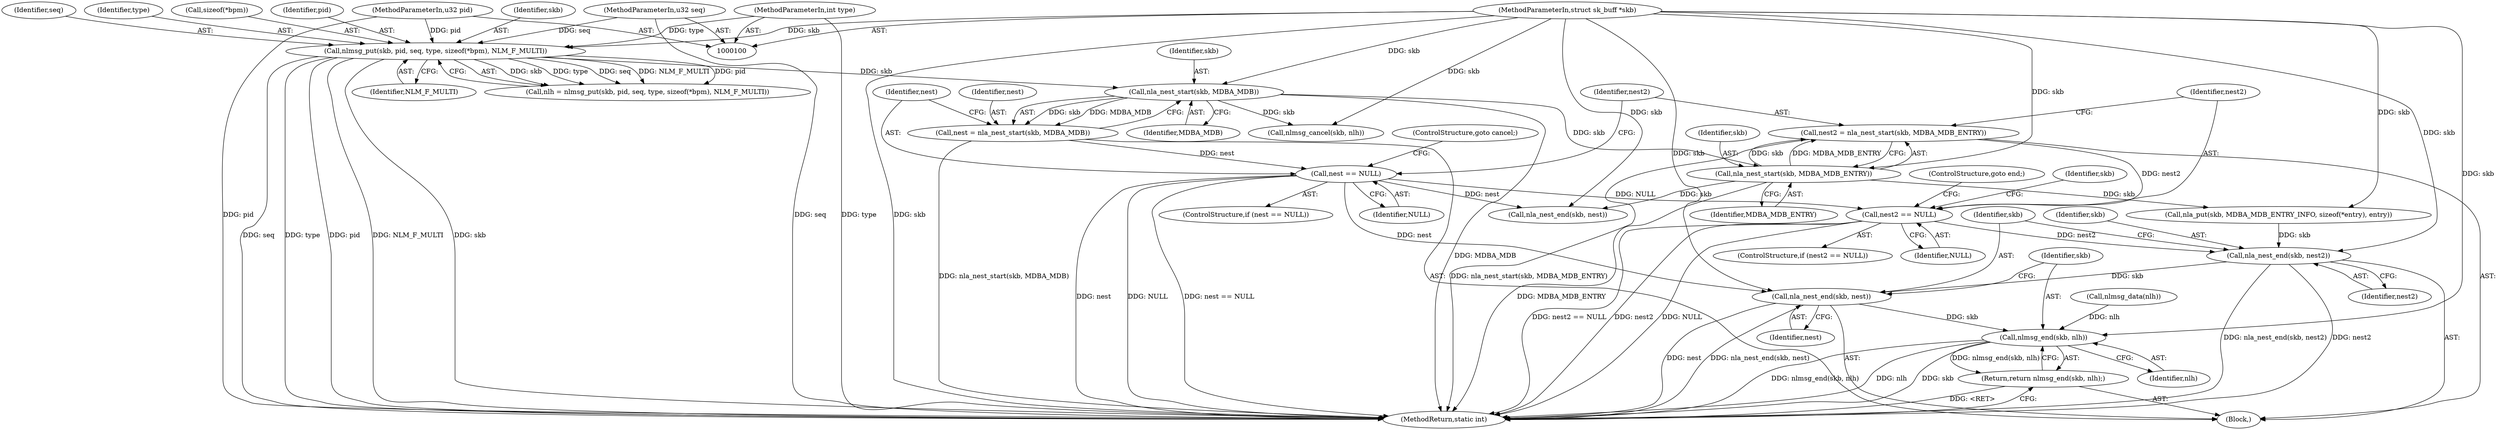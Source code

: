 digraph "0_linux_c085c49920b2f900ba716b4ca1c1a55ece9872cc_2@pointer" {
"1000168" [label="(Call,nest2 == NULL)"];
"1000162" [label="(Call,nest2 = nla_nest_start(skb, MDBA_MDB_ENTRY))"];
"1000164" [label="(Call,nla_nest_start(skb, MDBA_MDB_ENTRY))"];
"1000154" [label="(Call,nla_nest_start(skb, MDBA_MDB))"];
"1000115" [label="(Call,nlmsg_put(skb, pid, seq, type, sizeof(*bpm), NLM_F_MULTI))"];
"1000101" [label="(MethodParameterIn,struct sk_buff *skb)"];
"1000104" [label="(MethodParameterIn,u32 pid)"];
"1000105" [label="(MethodParameterIn,u32 seq)"];
"1000106" [label="(MethodParameterIn,int type)"];
"1000158" [label="(Call,nest == NULL)"];
"1000152" [label="(Call,nest = nla_nest_start(skb, MDBA_MDB))"];
"1000181" [label="(Call,nla_nest_end(skb, nest2))"];
"1000184" [label="(Call,nla_nest_end(skb, nest))"];
"1000188" [label="(Call,nlmsg_end(skb, nlh))"];
"1000187" [label="(Return,return nlmsg_end(skb, nlh);)"];
"1000160" [label="(Identifier,NULL)"];
"1000104" [label="(MethodParameterIn,u32 pid)"];
"1000153" [label="(Identifier,nest)"];
"1000185" [label="(Identifier,skb)"];
"1000157" [label="(ControlStructure,if (nest == NULL))"];
"1000187" [label="(Return,return nlmsg_end(skb, nlh);)"];
"1000158" [label="(Call,nest == NULL)"];
"1000183" [label="(Identifier,nest2)"];
"1000113" [label="(Call,nlh = nlmsg_put(skb, pid, seq, type, sizeof(*bpm), NLM_F_MULTI))"];
"1000132" [label="(Call,nlmsg_data(nlh))"];
"1000106" [label="(MethodParameterIn,int type)"];
"1000105" [label="(MethodParameterIn,u32 seq)"];
"1000168" [label="(Call,nest2 == NULL)"];
"1000164" [label="(Call,nla_nest_start(skb, MDBA_MDB_ENTRY))"];
"1000115" [label="(Call,nlmsg_put(skb, pid, seq, type, sizeof(*bpm), NLM_F_MULTI))"];
"1000162" [label="(Call,nest2 = nla_nest_start(skb, MDBA_MDB_ENTRY))"];
"1000171" [label="(ControlStructure,goto end;)"];
"1000202" [label="(MethodReturn,static int)"];
"1000196" [label="(Call,nlmsg_cancel(skb, nlh))"];
"1000169" [label="(Identifier,nest2)"];
"1000116" [label="(Identifier,skb)"];
"1000101" [label="(MethodParameterIn,struct sk_buff *skb)"];
"1000161" [label="(ControlStructure,goto cancel;)"];
"1000118" [label="(Identifier,seq)"];
"1000190" [label="(Identifier,nlh)"];
"1000156" [label="(Identifier,MDBA_MDB)"];
"1000174" [label="(Identifier,skb)"];
"1000188" [label="(Call,nlmsg_end(skb, nlh))"];
"1000181" [label="(Call,nla_nest_end(skb, nest2))"];
"1000119" [label="(Identifier,type)"];
"1000120" [label="(Call,sizeof(*bpm))"];
"1000184" [label="(Call,nla_nest_end(skb, nest))"];
"1000159" [label="(Identifier,nest)"];
"1000117" [label="(Identifier,pid)"];
"1000163" [label="(Identifier,nest2)"];
"1000154" [label="(Call,nla_nest_start(skb, MDBA_MDB))"];
"1000155" [label="(Identifier,skb)"];
"1000108" [label="(Block,)"];
"1000123" [label="(Identifier,NLM_F_MULTI)"];
"1000166" [label="(Identifier,MDBA_MDB_ENTRY)"];
"1000152" [label="(Call,nest = nla_nest_start(skb, MDBA_MDB))"];
"1000182" [label="(Identifier,skb)"];
"1000165" [label="(Identifier,skb)"];
"1000189" [label="(Identifier,skb)"];
"1000170" [label="(Identifier,NULL)"];
"1000173" [label="(Call,nla_put(skb, MDBA_MDB_ENTRY_INFO, sizeof(*entry), entry))"];
"1000186" [label="(Identifier,nest)"];
"1000167" [label="(ControlStructure,if (nest2 == NULL))"];
"1000192" [label="(Call,nla_nest_end(skb, nest))"];
"1000168" -> "1000167"  [label="AST: "];
"1000168" -> "1000170"  [label="CFG: "];
"1000169" -> "1000168"  [label="AST: "];
"1000170" -> "1000168"  [label="AST: "];
"1000171" -> "1000168"  [label="CFG: "];
"1000174" -> "1000168"  [label="CFG: "];
"1000168" -> "1000202"  [label="DDG: nest2 == NULL"];
"1000168" -> "1000202"  [label="DDG: nest2"];
"1000168" -> "1000202"  [label="DDG: NULL"];
"1000162" -> "1000168"  [label="DDG: nest2"];
"1000158" -> "1000168"  [label="DDG: NULL"];
"1000168" -> "1000181"  [label="DDG: nest2"];
"1000162" -> "1000108"  [label="AST: "];
"1000162" -> "1000164"  [label="CFG: "];
"1000163" -> "1000162"  [label="AST: "];
"1000164" -> "1000162"  [label="AST: "];
"1000169" -> "1000162"  [label="CFG: "];
"1000162" -> "1000202"  [label="DDG: nla_nest_start(skb, MDBA_MDB_ENTRY)"];
"1000164" -> "1000162"  [label="DDG: skb"];
"1000164" -> "1000162"  [label="DDG: MDBA_MDB_ENTRY"];
"1000164" -> "1000166"  [label="CFG: "];
"1000165" -> "1000164"  [label="AST: "];
"1000166" -> "1000164"  [label="AST: "];
"1000164" -> "1000202"  [label="DDG: MDBA_MDB_ENTRY"];
"1000154" -> "1000164"  [label="DDG: skb"];
"1000101" -> "1000164"  [label="DDG: skb"];
"1000164" -> "1000173"  [label="DDG: skb"];
"1000164" -> "1000192"  [label="DDG: skb"];
"1000154" -> "1000152"  [label="AST: "];
"1000154" -> "1000156"  [label="CFG: "];
"1000155" -> "1000154"  [label="AST: "];
"1000156" -> "1000154"  [label="AST: "];
"1000152" -> "1000154"  [label="CFG: "];
"1000154" -> "1000202"  [label="DDG: MDBA_MDB"];
"1000154" -> "1000152"  [label="DDG: skb"];
"1000154" -> "1000152"  [label="DDG: MDBA_MDB"];
"1000115" -> "1000154"  [label="DDG: skb"];
"1000101" -> "1000154"  [label="DDG: skb"];
"1000154" -> "1000196"  [label="DDG: skb"];
"1000115" -> "1000113"  [label="AST: "];
"1000115" -> "1000123"  [label="CFG: "];
"1000116" -> "1000115"  [label="AST: "];
"1000117" -> "1000115"  [label="AST: "];
"1000118" -> "1000115"  [label="AST: "];
"1000119" -> "1000115"  [label="AST: "];
"1000120" -> "1000115"  [label="AST: "];
"1000123" -> "1000115"  [label="AST: "];
"1000113" -> "1000115"  [label="CFG: "];
"1000115" -> "1000202"  [label="DDG: seq"];
"1000115" -> "1000202"  [label="DDG: type"];
"1000115" -> "1000202"  [label="DDG: pid"];
"1000115" -> "1000202"  [label="DDG: NLM_F_MULTI"];
"1000115" -> "1000202"  [label="DDG: skb"];
"1000115" -> "1000113"  [label="DDG: skb"];
"1000115" -> "1000113"  [label="DDG: type"];
"1000115" -> "1000113"  [label="DDG: seq"];
"1000115" -> "1000113"  [label="DDG: NLM_F_MULTI"];
"1000115" -> "1000113"  [label="DDG: pid"];
"1000101" -> "1000115"  [label="DDG: skb"];
"1000104" -> "1000115"  [label="DDG: pid"];
"1000105" -> "1000115"  [label="DDG: seq"];
"1000106" -> "1000115"  [label="DDG: type"];
"1000101" -> "1000100"  [label="AST: "];
"1000101" -> "1000202"  [label="DDG: skb"];
"1000101" -> "1000173"  [label="DDG: skb"];
"1000101" -> "1000181"  [label="DDG: skb"];
"1000101" -> "1000184"  [label="DDG: skb"];
"1000101" -> "1000188"  [label="DDG: skb"];
"1000101" -> "1000192"  [label="DDG: skb"];
"1000101" -> "1000196"  [label="DDG: skb"];
"1000104" -> "1000100"  [label="AST: "];
"1000104" -> "1000202"  [label="DDG: pid"];
"1000105" -> "1000100"  [label="AST: "];
"1000105" -> "1000202"  [label="DDG: seq"];
"1000106" -> "1000100"  [label="AST: "];
"1000106" -> "1000202"  [label="DDG: type"];
"1000158" -> "1000157"  [label="AST: "];
"1000158" -> "1000160"  [label="CFG: "];
"1000159" -> "1000158"  [label="AST: "];
"1000160" -> "1000158"  [label="AST: "];
"1000161" -> "1000158"  [label="CFG: "];
"1000163" -> "1000158"  [label="CFG: "];
"1000158" -> "1000202"  [label="DDG: nest"];
"1000158" -> "1000202"  [label="DDG: NULL"];
"1000158" -> "1000202"  [label="DDG: nest == NULL"];
"1000152" -> "1000158"  [label="DDG: nest"];
"1000158" -> "1000184"  [label="DDG: nest"];
"1000158" -> "1000192"  [label="DDG: nest"];
"1000152" -> "1000108"  [label="AST: "];
"1000153" -> "1000152"  [label="AST: "];
"1000159" -> "1000152"  [label="CFG: "];
"1000152" -> "1000202"  [label="DDG: nla_nest_start(skb, MDBA_MDB)"];
"1000181" -> "1000108"  [label="AST: "];
"1000181" -> "1000183"  [label="CFG: "];
"1000182" -> "1000181"  [label="AST: "];
"1000183" -> "1000181"  [label="AST: "];
"1000185" -> "1000181"  [label="CFG: "];
"1000181" -> "1000202"  [label="DDG: nla_nest_end(skb, nest2)"];
"1000181" -> "1000202"  [label="DDG: nest2"];
"1000173" -> "1000181"  [label="DDG: skb"];
"1000181" -> "1000184"  [label="DDG: skb"];
"1000184" -> "1000108"  [label="AST: "];
"1000184" -> "1000186"  [label="CFG: "];
"1000185" -> "1000184"  [label="AST: "];
"1000186" -> "1000184"  [label="AST: "];
"1000189" -> "1000184"  [label="CFG: "];
"1000184" -> "1000202"  [label="DDG: nest"];
"1000184" -> "1000202"  [label="DDG: nla_nest_end(skb, nest)"];
"1000184" -> "1000188"  [label="DDG: skb"];
"1000188" -> "1000187"  [label="AST: "];
"1000188" -> "1000190"  [label="CFG: "];
"1000189" -> "1000188"  [label="AST: "];
"1000190" -> "1000188"  [label="AST: "];
"1000187" -> "1000188"  [label="CFG: "];
"1000188" -> "1000202"  [label="DDG: nlmsg_end(skb, nlh)"];
"1000188" -> "1000202"  [label="DDG: nlh"];
"1000188" -> "1000202"  [label="DDG: skb"];
"1000188" -> "1000187"  [label="DDG: nlmsg_end(skb, nlh)"];
"1000132" -> "1000188"  [label="DDG: nlh"];
"1000187" -> "1000108"  [label="AST: "];
"1000202" -> "1000187"  [label="CFG: "];
"1000187" -> "1000202"  [label="DDG: <RET>"];
}
